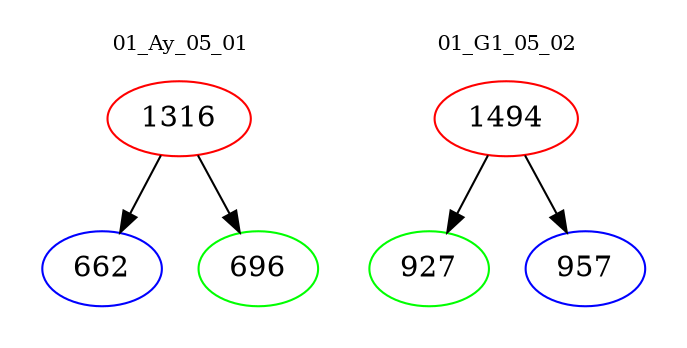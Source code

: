 digraph{
subgraph cluster_0 {
color = white
label = "01_Ay_05_01";
fontsize=10;
T0_1316 [label="1316", color="red"]
T0_1316 -> T0_662 [color="black"]
T0_662 [label="662", color="blue"]
T0_1316 -> T0_696 [color="black"]
T0_696 [label="696", color="green"]
}
subgraph cluster_1 {
color = white
label = "01_G1_05_02";
fontsize=10;
T1_1494 [label="1494", color="red"]
T1_1494 -> T1_927 [color="black"]
T1_927 [label="927", color="green"]
T1_1494 -> T1_957 [color="black"]
T1_957 [label="957", color="blue"]
}
}
